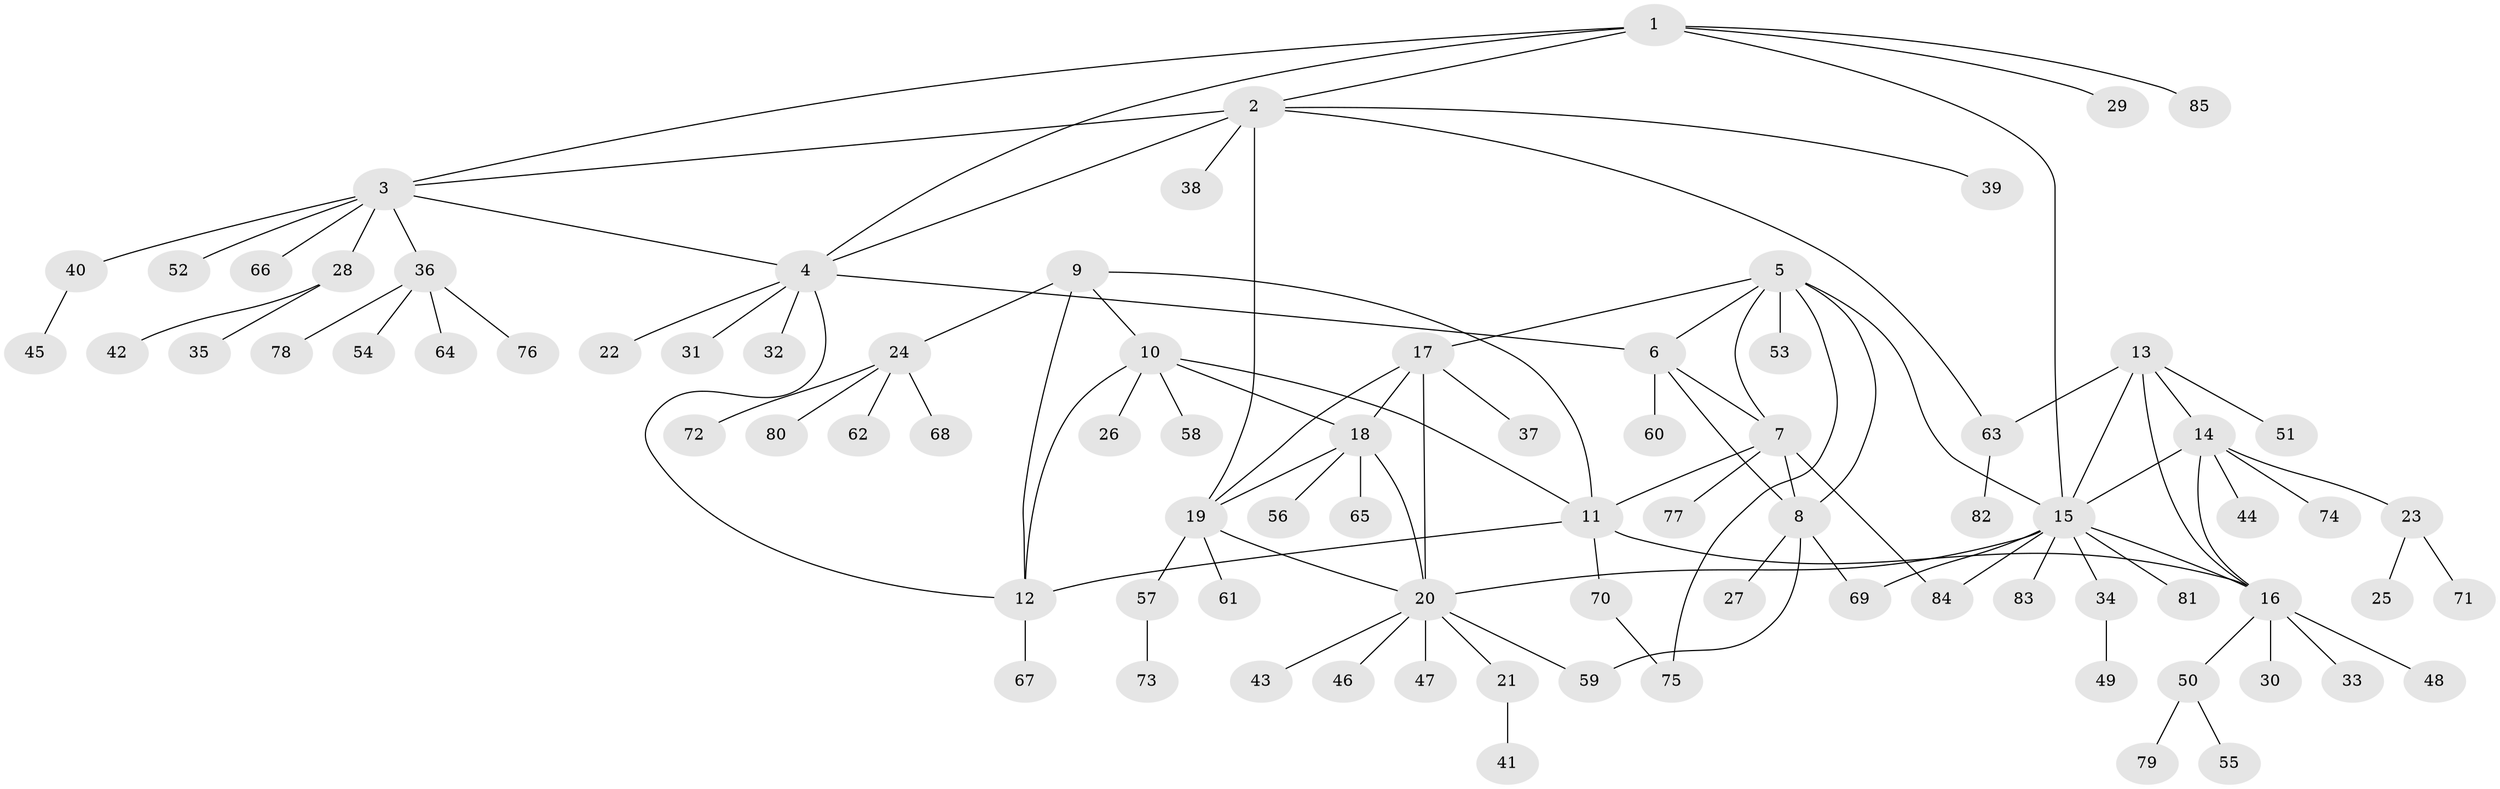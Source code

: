 // Generated by graph-tools (version 1.1) at 2025/15/03/09/25 04:15:56]
// undirected, 85 vertices, 110 edges
graph export_dot {
graph [start="1"]
  node [color=gray90,style=filled];
  1;
  2;
  3;
  4;
  5;
  6;
  7;
  8;
  9;
  10;
  11;
  12;
  13;
  14;
  15;
  16;
  17;
  18;
  19;
  20;
  21;
  22;
  23;
  24;
  25;
  26;
  27;
  28;
  29;
  30;
  31;
  32;
  33;
  34;
  35;
  36;
  37;
  38;
  39;
  40;
  41;
  42;
  43;
  44;
  45;
  46;
  47;
  48;
  49;
  50;
  51;
  52;
  53;
  54;
  55;
  56;
  57;
  58;
  59;
  60;
  61;
  62;
  63;
  64;
  65;
  66;
  67;
  68;
  69;
  70;
  71;
  72;
  73;
  74;
  75;
  76;
  77;
  78;
  79;
  80;
  81;
  82;
  83;
  84;
  85;
  1 -- 2;
  1 -- 3;
  1 -- 4;
  1 -- 15;
  1 -- 29;
  1 -- 85;
  2 -- 3;
  2 -- 4;
  2 -- 19;
  2 -- 38;
  2 -- 39;
  2 -- 63;
  3 -- 4;
  3 -- 28;
  3 -- 36;
  3 -- 40;
  3 -- 52;
  3 -- 66;
  4 -- 6;
  4 -- 12;
  4 -- 22;
  4 -- 31;
  4 -- 32;
  5 -- 6;
  5 -- 7;
  5 -- 8;
  5 -- 15;
  5 -- 17;
  5 -- 53;
  5 -- 75;
  6 -- 7;
  6 -- 8;
  6 -- 60;
  7 -- 8;
  7 -- 11;
  7 -- 77;
  7 -- 84;
  8 -- 27;
  8 -- 59;
  8 -- 69;
  9 -- 10;
  9 -- 11;
  9 -- 12;
  9 -- 24;
  10 -- 11;
  10 -- 12;
  10 -- 18;
  10 -- 26;
  10 -- 58;
  11 -- 12;
  11 -- 16;
  11 -- 70;
  12 -- 67;
  13 -- 14;
  13 -- 15;
  13 -- 16;
  13 -- 51;
  13 -- 63;
  14 -- 15;
  14 -- 16;
  14 -- 23;
  14 -- 44;
  14 -- 74;
  15 -- 16;
  15 -- 20;
  15 -- 34;
  15 -- 69;
  15 -- 81;
  15 -- 83;
  15 -- 84;
  16 -- 30;
  16 -- 33;
  16 -- 48;
  16 -- 50;
  17 -- 18;
  17 -- 19;
  17 -- 20;
  17 -- 37;
  18 -- 19;
  18 -- 20;
  18 -- 56;
  18 -- 65;
  19 -- 20;
  19 -- 57;
  19 -- 61;
  20 -- 21;
  20 -- 43;
  20 -- 46;
  20 -- 47;
  20 -- 59;
  21 -- 41;
  23 -- 25;
  23 -- 71;
  24 -- 62;
  24 -- 68;
  24 -- 72;
  24 -- 80;
  28 -- 35;
  28 -- 42;
  34 -- 49;
  36 -- 54;
  36 -- 64;
  36 -- 76;
  36 -- 78;
  40 -- 45;
  50 -- 55;
  50 -- 79;
  57 -- 73;
  63 -- 82;
  70 -- 75;
}
